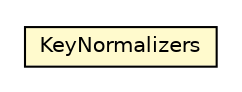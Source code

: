 #!/usr/local/bin/dot
#
# Class diagram 
# Generated by UMLGraph version R5_6-24-gf6e263 (http://www.umlgraph.org/)
#

digraph G {
	edge [fontname="Helvetica",fontsize=10,labelfontname="Helvetica",labelfontsize=10];
	node [fontname="Helvetica",fontsize=10,shape=plaintext];
	nodesep=0.25;
	ranksep=0.5;
	// com.orientechnologies.orient.core.storage.index.nkbtree.normalizers.KeyNormalizers
	c1279549 [label=<<table title="com.orientechnologies.orient.core.storage.index.nkbtree.normalizers.KeyNormalizers" border="0" cellborder="1" cellspacing="0" cellpadding="2" port="p" bgcolor="lemonChiffon" href="./KeyNormalizers.html">
		<tr><td><table border="0" cellspacing="0" cellpadding="1">
<tr><td align="center" balign="center"> KeyNormalizers </td></tr>
		</table></td></tr>
		</table>>, URL="./KeyNormalizers.html", fontname="Helvetica", fontcolor="black", fontsize=10.0];
}

